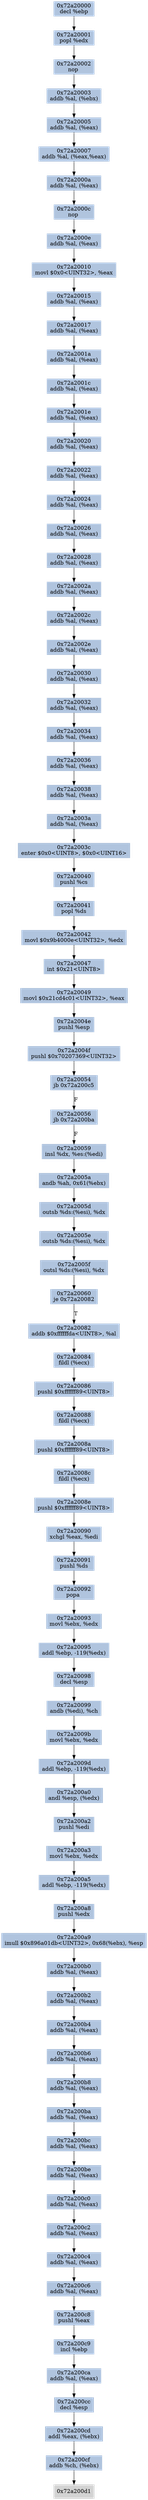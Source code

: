 digraph G {
node[shape=rectangle,style=filled,fillcolor=lightsteelblue,color=lightsteelblue]
bgcolor="transparent"
a0x72a20000decl_ebp[label="0x72a20000\ndecl %ebp"];
a0x72a20001popl_edx[label="0x72a20001\npopl %edx"];
a0x72a20002nop_[label="0x72a20002\nnop "];
a0x72a20003addb_al_ebx_[label="0x72a20003\naddb %al, (%ebx)"];
a0x72a20005addb_al_eax_[label="0x72a20005\naddb %al, (%eax)"];
a0x72a20007addb_al_eaxeax_[label="0x72a20007\naddb %al, (%eax,%eax)"];
a0x72a2000aaddb_al_eax_[label="0x72a2000a\naddb %al, (%eax)"];
a0x72a2000cnop_[label="0x72a2000c\nnop "];
a0x72a2000eaddb_al_eax_[label="0x72a2000e\naddb %al, (%eax)"];
a0x72a20010movl_0x0UINT32_eax[label="0x72a20010\nmovl $0x0<UINT32>, %eax"];
a0x72a20015addb_al_eax_[label="0x72a20015\naddb %al, (%eax)"];
a0x72a20017addb_al_eax_[label="0x72a20017\naddb %al, (%eax)"];
a0x72a2001aaddb_al_eax_[label="0x72a2001a\naddb %al, (%eax)"];
a0x72a2001caddb_al_eax_[label="0x72a2001c\naddb %al, (%eax)"];
a0x72a2001eaddb_al_eax_[label="0x72a2001e\naddb %al, (%eax)"];
a0x72a20020addb_al_eax_[label="0x72a20020\naddb %al, (%eax)"];
a0x72a20022addb_al_eax_[label="0x72a20022\naddb %al, (%eax)"];
a0x72a20024addb_al_eax_[label="0x72a20024\naddb %al, (%eax)"];
a0x72a20026addb_al_eax_[label="0x72a20026\naddb %al, (%eax)"];
a0x72a20028addb_al_eax_[label="0x72a20028\naddb %al, (%eax)"];
a0x72a2002aaddb_al_eax_[label="0x72a2002a\naddb %al, (%eax)"];
a0x72a2002caddb_al_eax_[label="0x72a2002c\naddb %al, (%eax)"];
a0x72a2002eaddb_al_eax_[label="0x72a2002e\naddb %al, (%eax)"];
a0x72a20030addb_al_eax_[label="0x72a20030\naddb %al, (%eax)"];
a0x72a20032addb_al_eax_[label="0x72a20032\naddb %al, (%eax)"];
a0x72a20034addb_al_eax_[label="0x72a20034\naddb %al, (%eax)"];
a0x72a20036addb_al_eax_[label="0x72a20036\naddb %al, (%eax)"];
a0x72a20038addb_al_eax_[label="0x72a20038\naddb %al, (%eax)"];
a0x72a2003aaddb_al_eax_[label="0x72a2003a\naddb %al, (%eax)"];
a0x72a2003center_0x0UINT8_0x0UINT16[label="0x72a2003c\nenter $0x0<UINT8>, $0x0<UINT16>"];
a0x72a20040pushl_cs[label="0x72a20040\npushl %cs"];
a0x72a20041popl_ds[label="0x72a20041\npopl %ds"];
a0x72a20042movl_0x9b4000eUINT32_edx[label="0x72a20042\nmovl $0x9b4000e<UINT32>, %edx"];
a0x72a20047int_0x21UINT8[label="0x72a20047\nint $0x21<UINT8>"];
a0x72a20049movl_0x21cd4c01UINT32_eax[label="0x72a20049\nmovl $0x21cd4c01<UINT32>, %eax"];
a0x72a2004epushl_esp[label="0x72a2004e\npushl %esp"];
a0x72a2004fpushl_0x70207369UINT32[label="0x72a2004f\npushl $0x70207369<UINT32>"];
a0x72a20054jb_0x72a200c5[label="0x72a20054\njb 0x72a200c5"];
a0x72a20056jb_0x72a200ba[label="0x72a20056\njb 0x72a200ba"];
a0x72a20059insl_dx_es_edi_[label="0x72a20059\ninsl %dx, %es:(%edi)"];
a0x72a2005aandb_ah_0x61ebx_[label="0x72a2005a\nandb %ah, 0x61(%ebx)"];
a0x72a2005doutsb_ds_esi__dx[label="0x72a2005d\noutsb %ds:(%esi), %dx"];
a0x72a2005eoutsb_ds_esi__dx[label="0x72a2005e\noutsb %ds:(%esi), %dx"];
a0x72a2005foutsl_ds_esi__dx[label="0x72a2005f\noutsl %ds:(%esi), %dx"];
a0x72a20060je_0x72a20082[label="0x72a20060\nje 0x72a20082"];
a0x72a20082addb_0xffffffdaUINT8_al[label="0x72a20082\naddb $0xffffffda<UINT8>, %al"];
a0x72a20084fildl_ecx_[label="0x72a20084\nfildl (%ecx)"];
a0x72a20086pushl_0xffffff89UINT8[label="0x72a20086\npushl $0xffffff89<UINT8>"];
a0x72a20088fildl_ecx_[label="0x72a20088\nfildl (%ecx)"];
a0x72a2008apushl_0xffffff89UINT8[label="0x72a2008a\npushl $0xffffff89<UINT8>"];
a0x72a2008cfildl_ecx_[label="0x72a2008c\nfildl (%ecx)"];
a0x72a2008epushl_0xffffff89UINT8[label="0x72a2008e\npushl $0xffffff89<UINT8>"];
a0x72a20090xchgl_eax_edi[label="0x72a20090\nxchgl %eax, %edi"];
a0x72a20091pushl_ds[label="0x72a20091\npushl %ds"];
a0x72a20092popa_[label="0x72a20092\npopa "];
a0x72a20093movl_ebx_edx[label="0x72a20093\nmovl %ebx, %edx"];
a0x72a20095addl_ebp__119edx_[label="0x72a20095\naddl %ebp, -119(%edx)"];
a0x72a20098decl_esp[label="0x72a20098\ndecl %esp"];
a0x72a20099andb_edi__ch[label="0x72a20099\nandb (%edi), %ch"];
a0x72a2009bmovl_ebx_edx[label="0x72a2009b\nmovl %ebx, %edx"];
a0x72a2009daddl_ebp__119edx_[label="0x72a2009d\naddl %ebp, -119(%edx)"];
a0x72a200a0andl_esp_edx_[label="0x72a200a0\nandl %esp, (%edx)"];
a0x72a200a2pushl_edi[label="0x72a200a2\npushl %edi"];
a0x72a200a3movl_ebx_edx[label="0x72a200a3\nmovl %ebx, %edx"];
a0x72a200a5addl_ebp__119edx_[label="0x72a200a5\naddl %ebp, -119(%edx)"];
a0x72a200a8pushl_edx[label="0x72a200a8\npushl %edx"];
a0x72a200a9imull_0x896a01dbUINT32_0x68ebx__esp[label="0x72a200a9\nimull $0x896a01db<UINT32>, 0x68(%ebx), %esp"];
a0x72a200b0addb_al_eax_[label="0x72a200b0\naddb %al, (%eax)"];
a0x72a200b2addb_al_eax_[label="0x72a200b2\naddb %al, (%eax)"];
a0x72a200b4addb_al_eax_[label="0x72a200b4\naddb %al, (%eax)"];
a0x72a200b6addb_al_eax_[label="0x72a200b6\naddb %al, (%eax)"];
a0x72a200b8addb_al_eax_[label="0x72a200b8\naddb %al, (%eax)"];
a0x72a200baaddb_al_eax_[label="0x72a200ba\naddb %al, (%eax)"];
a0x72a200bcaddb_al_eax_[label="0x72a200bc\naddb %al, (%eax)"];
a0x72a200beaddb_al_eax_[label="0x72a200be\naddb %al, (%eax)"];
a0x72a200c0addb_al_eax_[label="0x72a200c0\naddb %al, (%eax)"];
a0x72a200c2addb_al_eax_[label="0x72a200c2\naddb %al, (%eax)"];
a0x72a200c4addb_al_eax_[label="0x72a200c4\naddb %al, (%eax)"];
a0x72a200c6addb_al_eax_[label="0x72a200c6\naddb %al, (%eax)"];
a0x72a200c8pushl_eax[label="0x72a200c8\npushl %eax"];
a0x72a200c9incl_ebp[label="0x72a200c9\nincl %ebp"];
a0x72a200caaddb_al_eax_[label="0x72a200ca\naddb %al, (%eax)"];
a0x72a200ccdecl_esp[label="0x72a200cc\ndecl %esp"];
a0x72a200cdaddl_eax_ebx_[label="0x72a200cd\naddl %eax, (%ebx)"];
a0x72a200cfaddb_ch_ebx_[label="0x72a200cf\naddb %ch, (%ebx)"];
a0x72a200d1[label="0x72a200d1",color="lightgrey",fillcolor="lightgrey"];
a0x72a20000decl_ebp -> a0x72a20001popl_edx [color="#000000"];
a0x72a20001popl_edx -> a0x72a20002nop_ [color="#000000"];
a0x72a20002nop_ -> a0x72a20003addb_al_ebx_ [color="#000000"];
a0x72a20003addb_al_ebx_ -> a0x72a20005addb_al_eax_ [color="#000000"];
a0x72a20005addb_al_eax_ -> a0x72a20007addb_al_eaxeax_ [color="#000000"];
a0x72a20007addb_al_eaxeax_ -> a0x72a2000aaddb_al_eax_ [color="#000000"];
a0x72a2000aaddb_al_eax_ -> a0x72a2000cnop_ [color="#000000"];
a0x72a2000cnop_ -> a0x72a2000eaddb_al_eax_ [color="#000000"];
a0x72a2000eaddb_al_eax_ -> a0x72a20010movl_0x0UINT32_eax [color="#000000"];
a0x72a20010movl_0x0UINT32_eax -> a0x72a20015addb_al_eax_ [color="#000000"];
a0x72a20015addb_al_eax_ -> a0x72a20017addb_al_eax_ [color="#000000"];
a0x72a20017addb_al_eax_ -> a0x72a2001aaddb_al_eax_ [color="#000000"];
a0x72a2001aaddb_al_eax_ -> a0x72a2001caddb_al_eax_ [color="#000000"];
a0x72a2001caddb_al_eax_ -> a0x72a2001eaddb_al_eax_ [color="#000000"];
a0x72a2001eaddb_al_eax_ -> a0x72a20020addb_al_eax_ [color="#000000"];
a0x72a20020addb_al_eax_ -> a0x72a20022addb_al_eax_ [color="#000000"];
a0x72a20022addb_al_eax_ -> a0x72a20024addb_al_eax_ [color="#000000"];
a0x72a20024addb_al_eax_ -> a0x72a20026addb_al_eax_ [color="#000000"];
a0x72a20026addb_al_eax_ -> a0x72a20028addb_al_eax_ [color="#000000"];
a0x72a20028addb_al_eax_ -> a0x72a2002aaddb_al_eax_ [color="#000000"];
a0x72a2002aaddb_al_eax_ -> a0x72a2002caddb_al_eax_ [color="#000000"];
a0x72a2002caddb_al_eax_ -> a0x72a2002eaddb_al_eax_ [color="#000000"];
a0x72a2002eaddb_al_eax_ -> a0x72a20030addb_al_eax_ [color="#000000"];
a0x72a20030addb_al_eax_ -> a0x72a20032addb_al_eax_ [color="#000000"];
a0x72a20032addb_al_eax_ -> a0x72a20034addb_al_eax_ [color="#000000"];
a0x72a20034addb_al_eax_ -> a0x72a20036addb_al_eax_ [color="#000000"];
a0x72a20036addb_al_eax_ -> a0x72a20038addb_al_eax_ [color="#000000"];
a0x72a20038addb_al_eax_ -> a0x72a2003aaddb_al_eax_ [color="#000000"];
a0x72a2003aaddb_al_eax_ -> a0x72a2003center_0x0UINT8_0x0UINT16 [color="#000000"];
a0x72a2003center_0x0UINT8_0x0UINT16 -> a0x72a20040pushl_cs [color="#000000"];
a0x72a20040pushl_cs -> a0x72a20041popl_ds [color="#000000"];
a0x72a20041popl_ds -> a0x72a20042movl_0x9b4000eUINT32_edx [color="#000000"];
a0x72a20042movl_0x9b4000eUINT32_edx -> a0x72a20047int_0x21UINT8 [color="#000000"];
a0x72a20047int_0x21UINT8 -> a0x72a20049movl_0x21cd4c01UINT32_eax [color="#000000"];
a0x72a20049movl_0x21cd4c01UINT32_eax -> a0x72a2004epushl_esp [color="#000000"];
a0x72a2004epushl_esp -> a0x72a2004fpushl_0x70207369UINT32 [color="#000000"];
a0x72a2004fpushl_0x70207369UINT32 -> a0x72a20054jb_0x72a200c5 [color="#000000"];
a0x72a20054jb_0x72a200c5 -> a0x72a20056jb_0x72a200ba [color="#000000",label="F"];
a0x72a20056jb_0x72a200ba -> a0x72a20059insl_dx_es_edi_ [color="#000000",label="F"];
a0x72a20059insl_dx_es_edi_ -> a0x72a2005aandb_ah_0x61ebx_ [color="#000000"];
a0x72a2005aandb_ah_0x61ebx_ -> a0x72a2005doutsb_ds_esi__dx [color="#000000"];
a0x72a2005doutsb_ds_esi__dx -> a0x72a2005eoutsb_ds_esi__dx [color="#000000"];
a0x72a2005eoutsb_ds_esi__dx -> a0x72a2005foutsl_ds_esi__dx [color="#000000"];
a0x72a2005foutsl_ds_esi__dx -> a0x72a20060je_0x72a20082 [color="#000000"];
a0x72a20060je_0x72a20082 -> a0x72a20082addb_0xffffffdaUINT8_al [color="#000000",label="T"];
a0x72a20082addb_0xffffffdaUINT8_al -> a0x72a20084fildl_ecx_ [color="#000000"];
a0x72a20084fildl_ecx_ -> a0x72a20086pushl_0xffffff89UINT8 [color="#000000"];
a0x72a20086pushl_0xffffff89UINT8 -> a0x72a20088fildl_ecx_ [color="#000000"];
a0x72a20088fildl_ecx_ -> a0x72a2008apushl_0xffffff89UINT8 [color="#000000"];
a0x72a2008apushl_0xffffff89UINT8 -> a0x72a2008cfildl_ecx_ [color="#000000"];
a0x72a2008cfildl_ecx_ -> a0x72a2008epushl_0xffffff89UINT8 [color="#000000"];
a0x72a2008epushl_0xffffff89UINT8 -> a0x72a20090xchgl_eax_edi [color="#000000"];
a0x72a20090xchgl_eax_edi -> a0x72a20091pushl_ds [color="#000000"];
a0x72a20091pushl_ds -> a0x72a20092popa_ [color="#000000"];
a0x72a20092popa_ -> a0x72a20093movl_ebx_edx [color="#000000"];
a0x72a20093movl_ebx_edx -> a0x72a20095addl_ebp__119edx_ [color="#000000"];
a0x72a20095addl_ebp__119edx_ -> a0x72a20098decl_esp [color="#000000"];
a0x72a20098decl_esp -> a0x72a20099andb_edi__ch [color="#000000"];
a0x72a20099andb_edi__ch -> a0x72a2009bmovl_ebx_edx [color="#000000"];
a0x72a2009bmovl_ebx_edx -> a0x72a2009daddl_ebp__119edx_ [color="#000000"];
a0x72a2009daddl_ebp__119edx_ -> a0x72a200a0andl_esp_edx_ [color="#000000"];
a0x72a200a0andl_esp_edx_ -> a0x72a200a2pushl_edi [color="#000000"];
a0x72a200a2pushl_edi -> a0x72a200a3movl_ebx_edx [color="#000000"];
a0x72a200a3movl_ebx_edx -> a0x72a200a5addl_ebp__119edx_ [color="#000000"];
a0x72a200a5addl_ebp__119edx_ -> a0x72a200a8pushl_edx [color="#000000"];
a0x72a200a8pushl_edx -> a0x72a200a9imull_0x896a01dbUINT32_0x68ebx__esp [color="#000000"];
a0x72a200a9imull_0x896a01dbUINT32_0x68ebx__esp -> a0x72a200b0addb_al_eax_ [color="#000000"];
a0x72a200b0addb_al_eax_ -> a0x72a200b2addb_al_eax_ [color="#000000"];
a0x72a200b2addb_al_eax_ -> a0x72a200b4addb_al_eax_ [color="#000000"];
a0x72a200b4addb_al_eax_ -> a0x72a200b6addb_al_eax_ [color="#000000"];
a0x72a200b6addb_al_eax_ -> a0x72a200b8addb_al_eax_ [color="#000000"];
a0x72a200b8addb_al_eax_ -> a0x72a200baaddb_al_eax_ [color="#000000"];
a0x72a200baaddb_al_eax_ -> a0x72a200bcaddb_al_eax_ [color="#000000"];
a0x72a200bcaddb_al_eax_ -> a0x72a200beaddb_al_eax_ [color="#000000"];
a0x72a200beaddb_al_eax_ -> a0x72a200c0addb_al_eax_ [color="#000000"];
a0x72a200c0addb_al_eax_ -> a0x72a200c2addb_al_eax_ [color="#000000"];
a0x72a200c2addb_al_eax_ -> a0x72a200c4addb_al_eax_ [color="#000000"];
a0x72a200c4addb_al_eax_ -> a0x72a200c6addb_al_eax_ [color="#000000"];
a0x72a200c6addb_al_eax_ -> a0x72a200c8pushl_eax [color="#000000"];
a0x72a200c8pushl_eax -> a0x72a200c9incl_ebp [color="#000000"];
a0x72a200c9incl_ebp -> a0x72a200caaddb_al_eax_ [color="#000000"];
a0x72a200caaddb_al_eax_ -> a0x72a200ccdecl_esp [color="#000000"];
a0x72a200ccdecl_esp -> a0x72a200cdaddl_eax_ebx_ [color="#000000"];
a0x72a200cdaddl_eax_ebx_ -> a0x72a200cfaddb_ch_ebx_ [color="#000000"];
a0x72a200cfaddb_ch_ebx_ -> a0x72a200d1 [color="#000000"];
}
